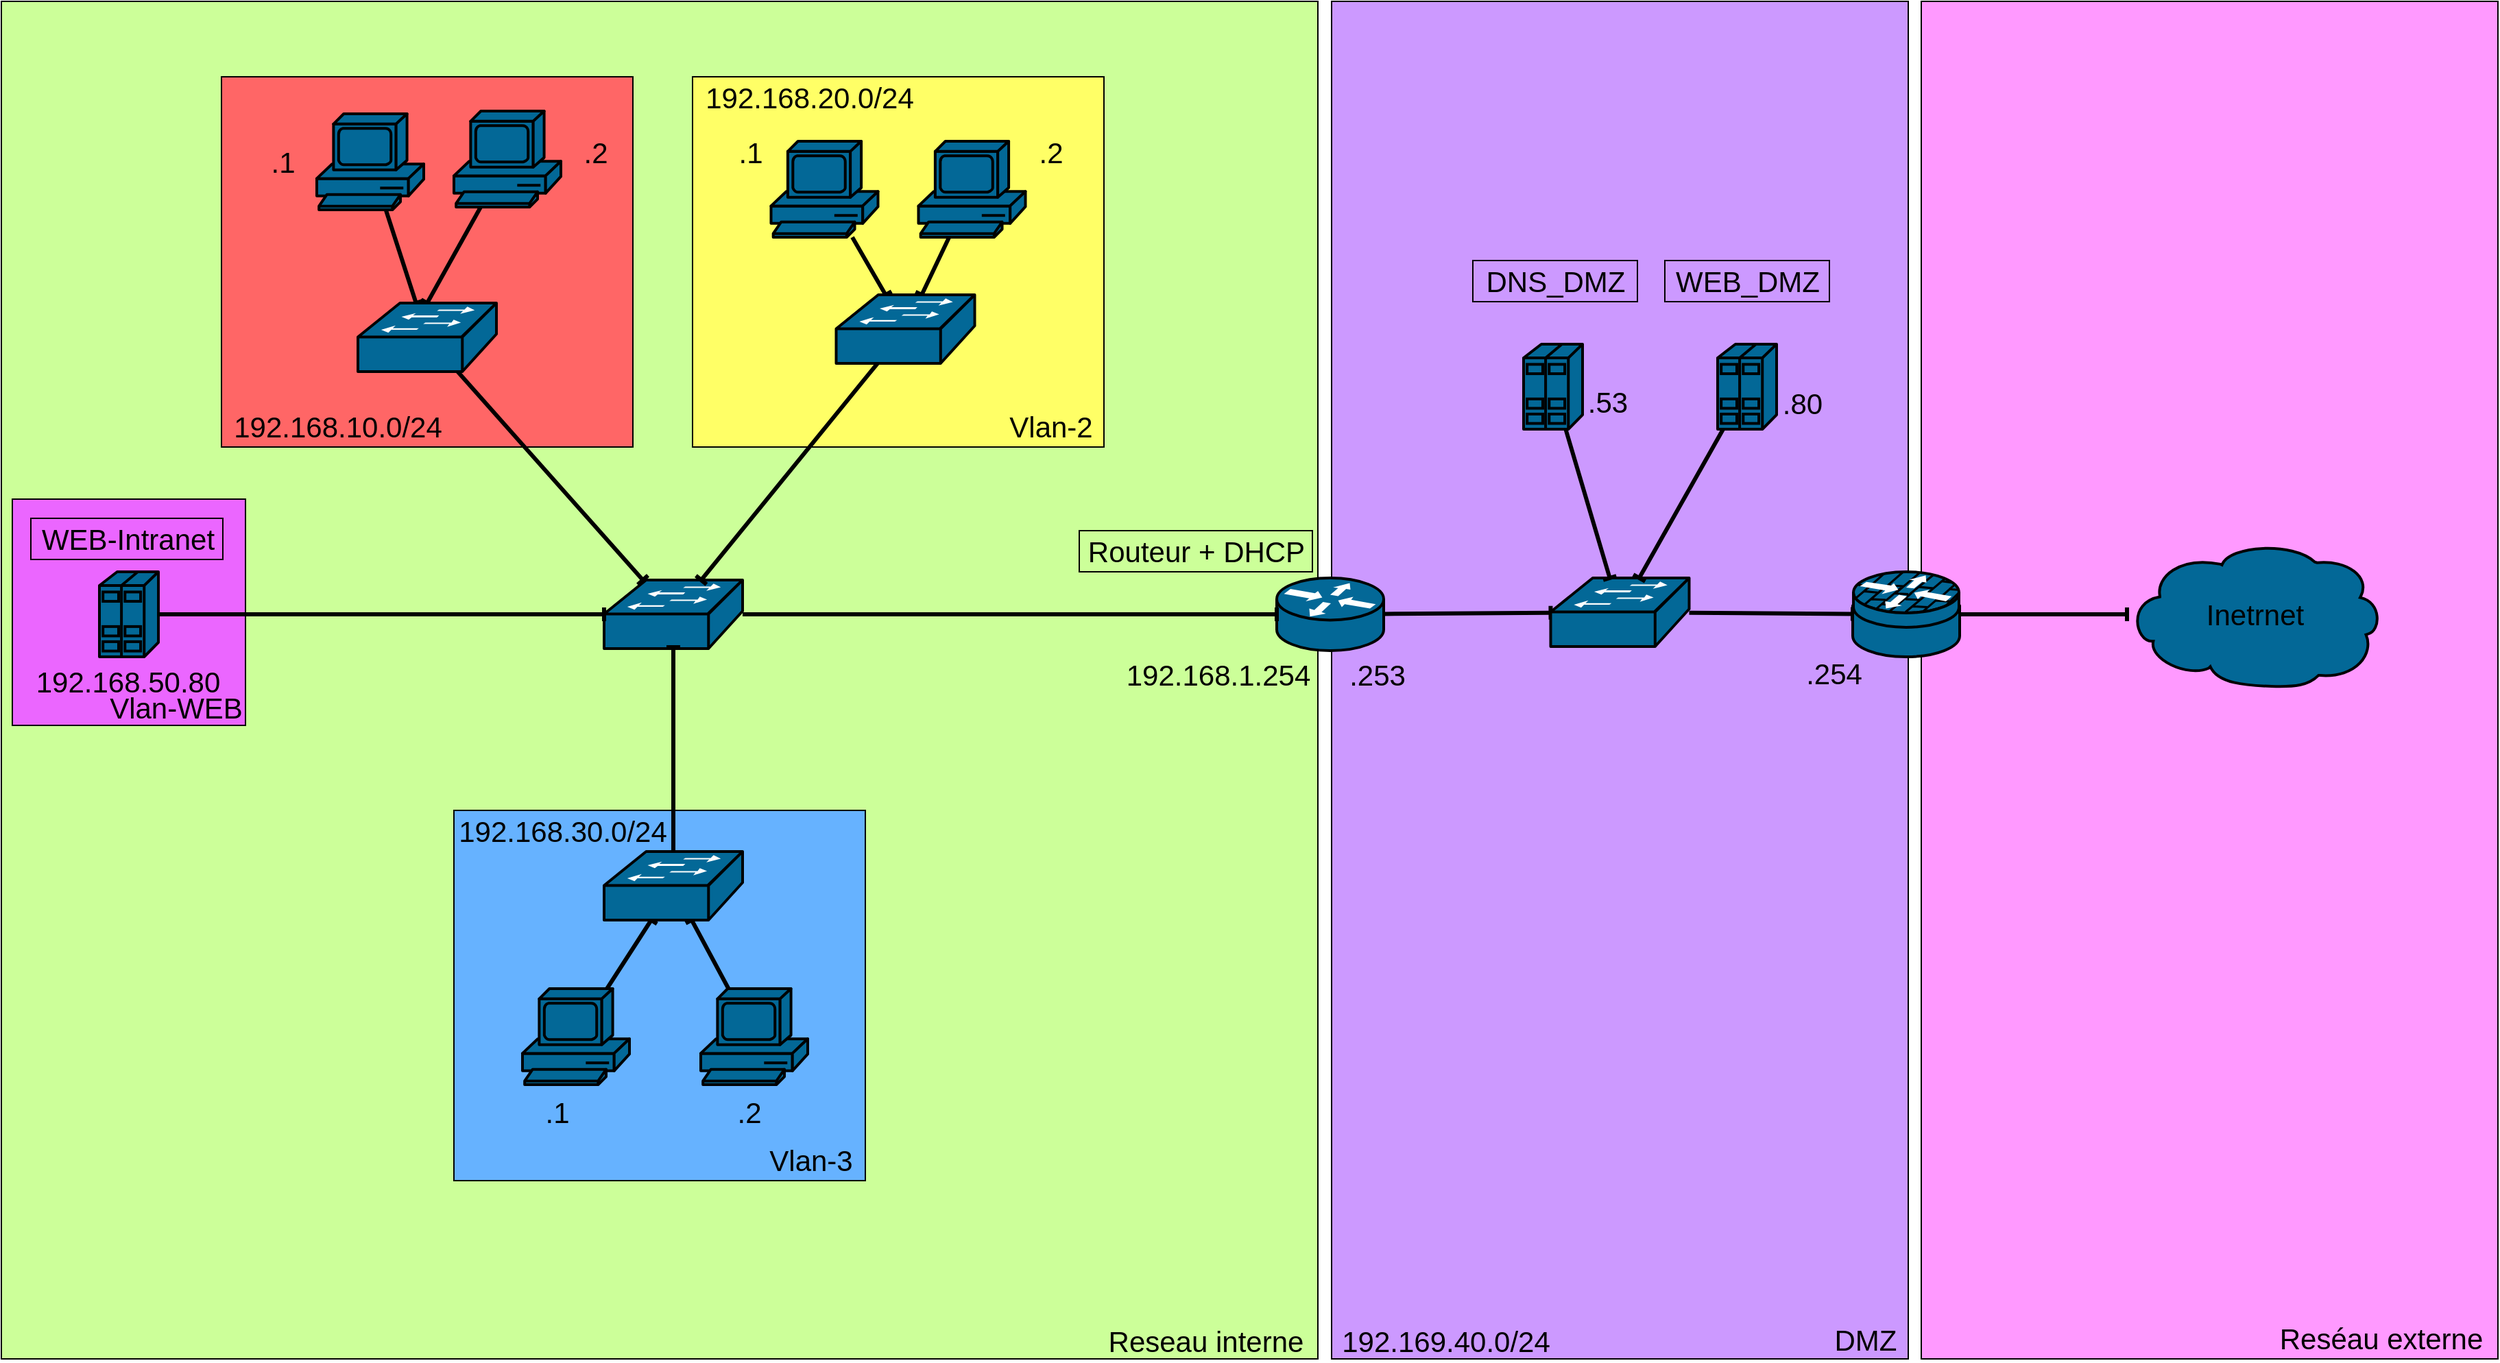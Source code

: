 <mxfile>
    <diagram id="-jtY2hsfW_GyJ5_EmQyq" name="Page-1">
        <mxGraphModel dx="1823" dy="1027" grid="1" gridSize="10" guides="1" tooltips="1" connect="1" arrows="1" fold="1" page="1" pageScale="1" pageWidth="827" pageHeight="1169" background="#ffffff" math="0" shadow="0">
            <root>
                <mxCell id="0"/>
                <mxCell id="1" parent="0"/>
                <mxCell id="69" value="" style="whiteSpace=wrap;html=1;fontColor=#000000;strokeColor=#000000;fillColor=#FF99FF;fontSize=21;" parent="1" vertex="1">
                    <mxGeometry x="970" y="80" width="420.5" height="990" as="geometry"/>
                </mxCell>
                <mxCell id="49" value="" style="whiteSpace=wrap;html=1;fontColor=#000000;strokeColor=#000000;fillColor=#CC99FF;fontSize=21;" parent="1" vertex="1">
                    <mxGeometry x="540" y="80" width="420.5" height="990" as="geometry"/>
                </mxCell>
                <mxCell id="30" value="" style="whiteSpace=wrap;html=1;fontColor=#000000;strokeColor=#000000;fillColor=#CCFF99;fontSize=21;" parent="1" vertex="1">
                    <mxGeometry x="-430" y="80" width="960" height="990" as="geometry"/>
                </mxCell>
                <mxCell id="27" value="" style="whiteSpace=wrap;html=1;fillColor=#66B2FF;strokeColor=#000000;fontSize=21;" parent="1" vertex="1">
                    <mxGeometry x="-100" y="670" width="300" height="270" as="geometry"/>
                </mxCell>
                <mxCell id="25" value="" style="whiteSpace=wrap;html=1;fillColor=#FFFF66;strokeColor=#000000;fontSize=21;" parent="1" vertex="1">
                    <mxGeometry x="74" y="135" width="300" height="270" as="geometry"/>
                </mxCell>
                <mxCell id="24" value="" style="whiteSpace=wrap;html=1;fillColor=#FF6666;strokeColor=#000000;fontSize=21;" parent="1" vertex="1">
                    <mxGeometry x="-269.5" y="135" width="300" height="270" as="geometry"/>
                </mxCell>
                <mxCell id="47" style="edgeStyle=none;html=1;fontColor=#000000;endArrow=baseDash;endFill=0;strokeColor=#000000;strokeWidth=3;fontSize=21;" parent="1" source="2" target="6" edge="1">
                    <mxGeometry relative="1" as="geometry"/>
                </mxCell>
                <mxCell id="2" value="" style="shape=mxgraph.cisco.routers.router;sketch=0;html=1;pointerEvents=1;dashed=0;fillColor=#036897;strokeColor=#000000;strokeWidth=2;verticalLabelPosition=bottom;verticalAlign=top;align=center;outlineConnect=0;fontSize=21;" parent="1" vertex="1">
                    <mxGeometry x="500" y="500.5" width="78" height="53" as="geometry"/>
                </mxCell>
                <mxCell id="46" style="edgeStyle=none;html=1;fontColor=#000000;endArrow=baseDash;endFill=0;strokeColor=#000000;strokeWidth=3;fontSize=21;" parent="1" source="5" target="2" edge="1">
                    <mxGeometry relative="1" as="geometry"/>
                </mxCell>
                <mxCell id="5" value="" style="shape=mxgraph.cisco.switches.workgroup_switch;html=1;pointerEvents=1;dashed=0;fillColor=#036897;strokeColor=#000000;strokeWidth=2;verticalLabelPosition=bottom;verticalAlign=top;align=center;outlineConnect=0;fontSize=21;" parent="1" vertex="1">
                    <mxGeometry x="9.5" y="502" width="101" height="50" as="geometry"/>
                </mxCell>
                <mxCell id="50" style="edgeStyle=none;html=1;fontColor=#000000;endArrow=baseDash;endFill=0;strokeColor=#000000;strokeWidth=3;fontSize=21;" parent="1" source="6" target="15" edge="1">
                    <mxGeometry relative="1" as="geometry"/>
                </mxCell>
                <mxCell id="6" value="" style="shape=mxgraph.cisco.switches.workgroup_switch;html=1;pointerEvents=1;dashed=0;fillColor=#036897;strokeColor=#000000;strokeWidth=2;verticalLabelPosition=bottom;verticalAlign=top;align=center;outlineConnect=0;fontSize=21;" parent="1" vertex="1">
                    <mxGeometry x="699.75" y="500.5" width="101" height="50" as="geometry"/>
                </mxCell>
                <mxCell id="36" style="edgeStyle=none;html=1;fontColor=#000000;strokeColor=#000000;strokeWidth=3;endArrow=baseDash;endFill=0;fontSize=21;" parent="1" source="7" target="17" edge="1">
                    <mxGeometry relative="1" as="geometry"/>
                </mxCell>
                <mxCell id="7" value="" style="shape=mxgraph.cisco.computers_and_peripherals.pc;html=1;pointerEvents=1;dashed=0;fillColor=#036897;strokeColor=#000000;strokeWidth=2;verticalLabelPosition=bottom;verticalAlign=top;align=center;outlineConnect=0;fontSize=21;" parent="1" vertex="1">
                    <mxGeometry x="-200" y="162" width="78" height="70" as="geometry"/>
                </mxCell>
                <mxCell id="37" style="edgeStyle=none;html=1;entryX=0.5;entryY=0;entryDx=0;entryDy=0;entryPerimeter=0;fontColor=#000000;endArrow=baseDash;endFill=0;strokeColor=#000000;strokeWidth=3;fontSize=21;" parent="1" source="8" target="17" edge="1">
                    <mxGeometry relative="1" as="geometry"/>
                </mxCell>
                <mxCell id="8" value="" style="shape=mxgraph.cisco.computers_and_peripherals.pc;html=1;pointerEvents=1;dashed=0;fillColor=#036897;strokeColor=#000000;strokeWidth=2;verticalLabelPosition=bottom;verticalAlign=top;align=center;outlineConnect=0;fontSize=21;" parent="1" vertex="1">
                    <mxGeometry x="-100" y="160" width="78" height="70" as="geometry"/>
                </mxCell>
                <mxCell id="38" style="edgeStyle=none;html=1;fontColor=#000000;endArrow=baseDash;endFill=0;strokeColor=#000000;strokeWidth=3;fontSize=21;" parent="1" source="9" target="18" edge="1">
                    <mxGeometry relative="1" as="geometry"/>
                </mxCell>
                <mxCell id="9" value="" style="shape=mxgraph.cisco.computers_and_peripherals.pc;html=1;pointerEvents=1;dashed=0;fillColor=#036897;strokeColor=#000000;strokeWidth=2;verticalLabelPosition=bottom;verticalAlign=top;align=center;outlineConnect=0;fontSize=21;" parent="1" vertex="1">
                    <mxGeometry x="131.25" y="182" width="78" height="70" as="geometry"/>
                </mxCell>
                <mxCell id="39" style="edgeStyle=none;html=1;fontColor=#000000;endArrow=baseDash;endFill=0;strokeColor=#000000;strokeWidth=3;fontSize=21;" parent="1" source="10" target="18" edge="1">
                    <mxGeometry relative="1" as="geometry"/>
                </mxCell>
                <mxCell id="10" value="" style="shape=mxgraph.cisco.computers_and_peripherals.pc;html=1;pointerEvents=1;dashed=0;fillColor=#036897;strokeColor=#000000;strokeWidth=2;verticalLabelPosition=bottom;verticalAlign=top;align=center;outlineConnect=0;fontSize=21;" parent="1" vertex="1">
                    <mxGeometry x="238.75" y="182" width="78" height="70" as="geometry"/>
                </mxCell>
                <mxCell id="42" style="edgeStyle=none;html=1;fontColor=#000000;endArrow=baseDash;endFill=0;strokeColor=#000000;strokeWidth=3;fontSize=21;" parent="1" source="11" target="19" edge="1">
                    <mxGeometry relative="1" as="geometry"/>
                </mxCell>
                <mxCell id="11" value="" style="shape=mxgraph.cisco.computers_and_peripherals.pc;html=1;pointerEvents=1;dashed=0;fillColor=#036897;strokeColor=#000000;strokeWidth=2;verticalLabelPosition=bottom;verticalAlign=top;align=center;outlineConnect=0;fontSize=21;" parent="1" vertex="1">
                    <mxGeometry x="-50" y="800" width="78" height="70" as="geometry"/>
                </mxCell>
                <mxCell id="60" style="edgeStyle=none;html=1;fontColor=#000000;endArrow=baseDash;endFill=0;strokeColor=#000000;strokeWidth=3;fontSize=21;" parent="1" source="12" target="19" edge="1">
                    <mxGeometry relative="1" as="geometry"/>
                </mxCell>
                <mxCell id="12" value="" style="shape=mxgraph.cisco.computers_and_peripherals.pc;html=1;pointerEvents=1;dashed=0;fillColor=#036897;strokeColor=#000000;strokeWidth=2;verticalLabelPosition=bottom;verticalAlign=top;align=center;outlineConnect=0;fontSize=21;" parent="1" vertex="1">
                    <mxGeometry x="80" y="800" width="78" height="70" as="geometry"/>
                </mxCell>
                <mxCell id="51" style="edgeStyle=none;html=1;fontColor=#000000;endArrow=baseDash;endFill=0;strokeColor=#000000;strokeWidth=3;fontSize=21;" parent="1" source="13" target="6" edge="1">
                    <mxGeometry relative="1" as="geometry"/>
                </mxCell>
                <mxCell id="13" value="" style="shape=mxgraph.cisco.servers.standard_host;sketch=0;html=1;pointerEvents=1;dashed=0;fillColor=#036897;strokeColor=#000000;strokeWidth=2;verticalLabelPosition=bottom;verticalAlign=top;align=center;outlineConnect=0;fontSize=21;" parent="1" vertex="1">
                    <mxGeometry x="680" y="330" width="43" height="62" as="geometry"/>
                </mxCell>
                <mxCell id="52" style="edgeStyle=none;html=1;fontColor=#000000;endArrow=baseDash;endFill=0;strokeColor=#000000;strokeWidth=3;fontSize=21;" parent="1" source="14" target="6" edge="1">
                    <mxGeometry relative="1" as="geometry"/>
                </mxCell>
                <mxCell id="14" value="" style="shape=mxgraph.cisco.servers.standard_host;sketch=0;html=1;pointerEvents=1;dashed=0;fillColor=#036897;strokeColor=#000000;strokeWidth=2;verticalLabelPosition=bottom;verticalAlign=top;align=center;outlineConnect=0;fontSize=21;" parent="1" vertex="1">
                    <mxGeometry x="821.5" y="330" width="43" height="62" as="geometry"/>
                </mxCell>
                <mxCell id="53" style="edgeStyle=none;html=1;fontColor=#000000;endArrow=baseDash;endFill=0;strokeColor=#000000;strokeWidth=3;fontSize=21;" parent="1" source="15" target="16" edge="1">
                    <mxGeometry relative="1" as="geometry"/>
                </mxCell>
                <mxCell id="15" value="" style="shape=mxgraph.cisco.security.router_firewall;html=1;pointerEvents=1;dashed=0;fillColor=#036897;strokeColor=#000000;strokeWidth=2;verticalLabelPosition=bottom;verticalAlign=top;align=center;outlineConnect=0;fontSize=21;" parent="1" vertex="1">
                    <mxGeometry x="920" y="496" width="78" height="62" as="geometry"/>
                </mxCell>
                <mxCell id="16" value="" style="shape=mxgraph.cisco.storage.cloud;html=1;pointerEvents=1;dashed=0;fillColor=#036897;strokeColor=#000000;strokeWidth=2;verticalLabelPosition=bottom;verticalAlign=top;align=center;outlineConnect=0;fontSize=21;" parent="1" vertex="1">
                    <mxGeometry x="1120" y="474" width="186" height="106" as="geometry"/>
                </mxCell>
                <mxCell id="40" style="edgeStyle=none;html=1;fontColor=#000000;endArrow=baseDash;endFill=0;strokeColor=#000000;strokeWidth=3;fontSize=21;" parent="1" source="17" target="5" edge="1">
                    <mxGeometry relative="1" as="geometry">
                        <Array as="points"/>
                    </mxGeometry>
                </mxCell>
                <mxCell id="17" value="" style="shape=mxgraph.cisco.switches.workgroup_switch;html=1;pointerEvents=1;dashed=0;fillColor=#036897;strokeColor=#000000;strokeWidth=2;verticalLabelPosition=bottom;verticalAlign=top;align=center;outlineConnect=0;fontSize=21;" parent="1" vertex="1">
                    <mxGeometry x="-170" y="300" width="101" height="50" as="geometry"/>
                </mxCell>
                <mxCell id="45" style="edgeStyle=none;html=1;fontColor=#000000;endArrow=baseDash;endFill=0;strokeColor=#000000;strokeWidth=3;fontSize=21;" parent="1" source="18" target="5" edge="1">
                    <mxGeometry relative="1" as="geometry">
                        <Array as="points"/>
                    </mxGeometry>
                </mxCell>
                <mxCell id="18" value="" style="shape=mxgraph.cisco.switches.workgroup_switch;html=1;pointerEvents=1;dashed=0;fillColor=#036897;strokeColor=#000000;strokeWidth=2;verticalLabelPosition=bottom;verticalAlign=top;align=center;outlineConnect=0;fontSize=21;" parent="1" vertex="1">
                    <mxGeometry x="178.75" y="294" width="101" height="50" as="geometry"/>
                </mxCell>
                <mxCell id="41" style="edgeStyle=none;html=1;entryX=0.5;entryY=0.98;entryDx=0;entryDy=0;entryPerimeter=0;fontColor=#000000;endArrow=baseDash;endFill=0;strokeColor=#000000;strokeWidth=3;fontSize=21;" parent="1" source="19" target="5" edge="1">
                    <mxGeometry relative="1" as="geometry"/>
                </mxCell>
                <mxCell id="19" value="" style="shape=mxgraph.cisco.switches.workgroup_switch;html=1;pointerEvents=1;dashed=0;fillColor=#036897;strokeColor=#000000;strokeWidth=2;verticalLabelPosition=bottom;verticalAlign=top;align=center;outlineConnect=0;fontSize=21;" parent="1" vertex="1">
                    <mxGeometry x="9.5" y="700" width="101" height="50" as="geometry"/>
                </mxCell>
                <mxCell id="20" value="DNS_DMZ" style="text;html=1;resizable=0;autosize=1;align=center;verticalAlign=middle;points=[];fillColor=none;strokeColor=#000000;rounded=0;fontColor=#000000;fontSize=21;" parent="1" vertex="1">
                    <mxGeometry x="643" y="269" width="120" height="30" as="geometry"/>
                </mxCell>
                <mxCell id="21" value="WEB_DMZ" style="text;html=1;resizable=0;autosize=1;align=center;verticalAlign=middle;points=[];fillColor=none;strokeColor=#000000;rounded=0;fontColor=#000000;fontSize=21;" parent="1" vertex="1">
                    <mxGeometry x="783" y="269" width="120" height="30" as="geometry"/>
                </mxCell>
                <mxCell id="23" value="Routeur + DHCP" style="text;html=1;resizable=0;autosize=1;align=center;verticalAlign=middle;points=[];fillColor=none;strokeColor=#000000;rounded=0;fontColor=#000000;fontSize=21;" parent="1" vertex="1">
                    <mxGeometry x="356" y="466" width="170" height="30" as="geometry"/>
                </mxCell>
                <mxCell id="32" value="Vlan-2" style="text;html=1;resizable=0;autosize=1;align=center;verticalAlign=middle;points=[];fillColor=none;strokeColor=none;rounded=0;fontColor=#000000;fontSize=21;" parent="1" vertex="1">
                    <mxGeometry x="295" y="375" width="80" height="30" as="geometry"/>
                </mxCell>
                <mxCell id="33" value="Vlan-3" style="text;html=1;resizable=0;autosize=1;align=center;verticalAlign=middle;points=[];fillColor=none;strokeColor=none;rounded=0;fontColor=#000000;fontSize=21;" parent="1" vertex="1">
                    <mxGeometry x="120" y="910" width="80" height="30" as="geometry"/>
                </mxCell>
                <mxCell id="48" value="Reseau interne" style="text;html=1;resizable=0;autosize=1;align=center;verticalAlign=middle;points=[];fillColor=none;strokeColor=none;rounded=0;fontColor=#000000;fontSize=21;" parent="1" vertex="1">
                    <mxGeometry x="368" y="1042" width="160" height="30" as="geometry"/>
                </mxCell>
                <mxCell id="54" value="192.168.10.0/24" style="text;html=1;resizable=0;autosize=1;align=center;verticalAlign=middle;points=[];fillColor=none;strokeColor=none;rounded=0;fontColor=#000000;fontSize=21;" parent="1" vertex="1">
                    <mxGeometry x="-270" y="375" width="170" height="30" as="geometry"/>
                </mxCell>
                <mxCell id="55" value="192.168.20.0/24" style="text;html=1;resizable=0;autosize=1;align=center;verticalAlign=middle;points=[];fillColor=none;strokeColor=none;rounded=0;fontColor=#000000;fontSize=21;" parent="1" vertex="1">
                    <mxGeometry x="74" y="135" width="170" height="30" as="geometry"/>
                </mxCell>
                <mxCell id="56" value="192.168.30.0/24" style="text;html=1;resizable=0;autosize=1;align=center;verticalAlign=middle;points=[];fillColor=none;strokeColor=none;rounded=0;fontColor=#000000;fontSize=21;" parent="1" vertex="1">
                    <mxGeometry x="-106" y="670" width="170" height="30" as="geometry"/>
                </mxCell>
                <mxCell id="58" value="192.168.1.254" style="text;html=1;resizable=0;autosize=1;align=center;verticalAlign=middle;points=[];fillColor=none;strokeColor=none;rounded=0;fontColor=#000000;fontSize=21;" parent="1" vertex="1">
                    <mxGeometry x="382" y="556" width="150" height="30" as="geometry"/>
                </mxCell>
                <mxCell id="61" value=".1" style="text;html=1;resizable=0;autosize=1;align=center;verticalAlign=middle;points=[];fillColor=none;strokeColor=none;rounded=0;fontSize=21;fontColor=#000000;" parent="1" vertex="1">
                    <mxGeometry x="101.25" y="175" width="30" height="30" as="geometry"/>
                </mxCell>
                <mxCell id="62" value=".1" style="text;html=1;resizable=0;autosize=1;align=center;verticalAlign=middle;points=[];fillColor=none;strokeColor=none;rounded=0;fontSize=21;fontColor=#000000;" parent="1" vertex="1">
                    <mxGeometry x="-240" y="182" width="30" height="30" as="geometry"/>
                </mxCell>
                <mxCell id="63" value=".1" style="text;html=1;resizable=0;autosize=1;align=center;verticalAlign=middle;points=[];fillColor=none;strokeColor=none;rounded=0;fontSize=21;fontColor=#000000;" parent="1" vertex="1">
                    <mxGeometry x="-40" y="875" width="30" height="30" as="geometry"/>
                </mxCell>
                <mxCell id="64" value=".2" style="text;html=1;resizable=0;autosize=1;align=center;verticalAlign=middle;points=[];fillColor=none;strokeColor=none;rounded=0;fontSize=21;fontColor=#000000;" parent="1" vertex="1">
                    <mxGeometry x="320" y="175" width="30" height="30" as="geometry"/>
                </mxCell>
                <mxCell id="65" value=".2" style="text;html=1;resizable=0;autosize=1;align=center;verticalAlign=middle;points=[];fillColor=none;strokeColor=none;rounded=0;fontSize=21;fontColor=#000000;" parent="1" vertex="1">
                    <mxGeometry x="100" y="875" width="30" height="30" as="geometry"/>
                </mxCell>
                <mxCell id="66" value=".2" style="text;html=1;resizable=0;autosize=1;align=center;verticalAlign=middle;points=[];fillColor=none;strokeColor=none;rounded=0;fontSize=21;fontColor=#000000;" parent="1" vertex="1">
                    <mxGeometry x="-12" y="175" width="30" height="30" as="geometry"/>
                </mxCell>
                <mxCell id="67" value="DMZ" style="text;html=1;resizable=0;autosize=1;align=center;verticalAlign=middle;points=[];fillColor=none;strokeColor=none;rounded=0;fontColor=#000000;fontSize=21;" parent="1" vertex="1">
                    <mxGeometry x="898.5" y="1041" width="60" height="30" as="geometry"/>
                </mxCell>
                <mxCell id="68" value="192.169.40.0/24" style="text;html=1;resizable=0;autosize=1;align=center;verticalAlign=middle;points=[];fillColor=none;strokeColor=none;rounded=0;fontColor=#000000;fontSize=21;" parent="1" vertex="1">
                    <mxGeometry x="538" y="1042" width="170" height="30" as="geometry"/>
                </mxCell>
                <mxCell id="70" value="Reséau externe" style="text;html=1;resizable=0;autosize=1;align=center;verticalAlign=middle;points=[];fillColor=none;strokeColor=none;rounded=0;fontColor=#000000;fontSize=21;" parent="1" vertex="1">
                    <mxGeometry x="1224.5" y="1040" width="160" height="30" as="geometry"/>
                </mxCell>
                <mxCell id="71" value=".253" style="text;html=1;resizable=0;autosize=1;align=center;verticalAlign=middle;points=[];fillColor=none;strokeColor=none;rounded=0;fontSize=21;fontColor=#000000;" parent="1" vertex="1">
                    <mxGeometry x="543" y="556" width="60" height="30" as="geometry"/>
                </mxCell>
                <mxCell id="72" value=".254" style="text;html=1;resizable=0;autosize=1;align=center;verticalAlign=middle;points=[];fillColor=none;strokeColor=none;rounded=0;fontSize=21;fontColor=#000000;" parent="1" vertex="1">
                    <mxGeometry x="875.5" y="555" width="60" height="30" as="geometry"/>
                </mxCell>
                <mxCell id="73" value="Inetrnet" style="text;html=1;resizable=0;autosize=1;align=center;verticalAlign=middle;points=[];fillColor=none;strokeColor=none;rounded=0;fontSize=21;fontColor=#000000;" parent="1" vertex="1">
                    <mxGeometry x="1168" y="512" width="90" height="30" as="geometry"/>
                </mxCell>
                <mxCell id="74" value=".53" style="text;html=1;resizable=0;autosize=1;align=center;verticalAlign=middle;points=[];fillColor=none;strokeColor=none;rounded=0;fontSize=21;fontColor=#000000;" parent="1" vertex="1">
                    <mxGeometry x="721.25" y="357" width="40" height="30" as="geometry"/>
                </mxCell>
                <mxCell id="75" value=".80" style="text;html=1;resizable=0;autosize=1;align=center;verticalAlign=middle;points=[];fillColor=none;strokeColor=none;rounded=0;fontSize=21;fontColor=#000000;" parent="1" vertex="1">
                    <mxGeometry x="863" y="358" width="40" height="30" as="geometry"/>
                </mxCell>
                <mxCell id="76" value="" style="whiteSpace=wrap;html=1;fillColor=#EB66FF;strokeColor=#000000;fontSize=21;" vertex="1" parent="1">
                    <mxGeometry x="-422" y="443" width="170" height="165" as="geometry"/>
                </mxCell>
                <mxCell id="57" value="192.168.50.80" style="text;html=1;resizable=0;autosize=1;align=center;verticalAlign=middle;points=[];fillColor=none;strokeColor=none;rounded=0;fontColor=#000000;fontSize=21;" parent="1" vertex="1">
                    <mxGeometry x="-413.5" y="561" width="150" height="30" as="geometry"/>
                </mxCell>
                <mxCell id="4" value="" style="shape=mxgraph.cisco.servers.standard_host;sketch=0;html=1;pointerEvents=1;dashed=0;fillColor=#036897;strokeColor=#000000;strokeWidth=2;verticalLabelPosition=bottom;verticalAlign=top;align=center;outlineConnect=0;fontSize=21;" parent="1" vertex="1">
                    <mxGeometry x="-358.5" y="496" width="43" height="62" as="geometry"/>
                </mxCell>
                <mxCell id="22" value="WEB-Intranet" style="text;html=1;resizable=0;autosize=1;align=center;verticalAlign=middle;points=[];fillColor=none;strokeColor=#000000;rounded=0;fontColor=#000000;fontSize=21;" parent="1" vertex="1">
                    <mxGeometry x="-408.5" y="457" width="140" height="30" as="geometry"/>
                </mxCell>
                <mxCell id="44" style="edgeStyle=none;html=1;fontColor=#000000;endArrow=baseDash;endFill=0;strokeColor=#000000;strokeWidth=3;fontSize=21;" parent="1" source="4" target="5" edge="1">
                    <mxGeometry relative="1" as="geometry"/>
                </mxCell>
                <mxCell id="31" value="Vlan-WEB" style="text;html=1;resizable=0;autosize=1;align=center;verticalAlign=middle;points=[];fillColor=none;strokeColor=none;rounded=0;fontColor=#000000;fontSize=21;" parent="1" vertex="1">
                    <mxGeometry x="-358.5" y="580" width="110" height="30" as="geometry"/>
                </mxCell>
            </root>
        </mxGraphModel>
    </diagram>
</mxfile>